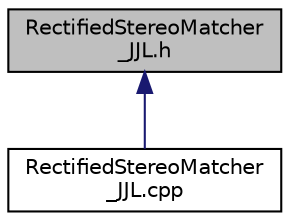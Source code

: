 digraph "RectifiedStereoMatcher_JJL.h"
{
  edge [fontname="Helvetica",fontsize="10",labelfontname="Helvetica",labelfontsize="10"];
  node [fontname="Helvetica",fontsize="10",shape=record];
  Node1 [label="RectifiedStereoMatcher\l_JJL.h",height=0.2,width=0.4,color="black", fillcolor="grey75", style="filled", fontcolor="black"];
  Node1 -> Node2 [dir="back",color="midnightblue",fontsize="10",style="solid",fontname="Helvetica"];
  Node2 [label="RectifiedStereoMatcher\l_JJL.cpp",height=0.2,width=0.4,color="black", fillcolor="white", style="filled",URL="$RectifiedStereoMatcher__JJL_8cpp.html"];
}
